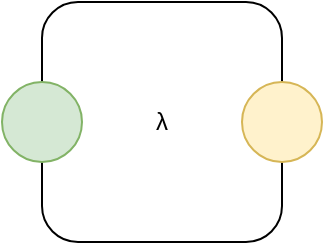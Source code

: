 <mxfile version="14.6.13" type="device" pages="3"><diagram id="7ACZLqv_i2Af6qKLHcmg" name="Leaf"><mxGraphModel dx="1106" dy="776" grid="1" gridSize="10" guides="1" tooltips="1" connect="1" arrows="1" fold="1" page="1" pageScale="1" pageWidth="1100" pageHeight="850" math="0" shadow="0"><root><mxCell id="0"/><mxCell id="1" parent="0"/><mxCell id="cGKELbUPWnQduRCwOfnH-1" value="λ" style="rounded=1;whiteSpace=wrap;html=1;" vertex="1" parent="1"><mxGeometry x="160" y="120" width="120" height="120" as="geometry"/></mxCell><mxCell id="cGKELbUPWnQduRCwOfnH-2" value="" style="ellipse;whiteSpace=wrap;html=1;aspect=fixed;fillColor=#d5e8d4;strokeColor=#82b366;" vertex="1" parent="1"><mxGeometry x="140" y="160" width="40" height="40" as="geometry"/></mxCell><mxCell id="cGKELbUPWnQduRCwOfnH-3" value="" style="ellipse;whiteSpace=wrap;html=1;aspect=fixed;fillColor=#fff2cc;strokeColor=#d6b656;" vertex="1" parent="1"><mxGeometry x="260" y="160" width="40" height="40" as="geometry"/></mxCell></root></mxGraphModel></diagram><diagram id="7TQq38Z7wA8AeD8XrKmq" name="Container"><mxGraphModel dx="1106" dy="776" grid="1" gridSize="10" guides="1" tooltips="1" connect="1" arrows="1" fold="1" page="1" pageScale="1" pageWidth="1100" pageHeight="850" math="0" shadow="0"><root><mxCell id="NvpQ8lWNiJqrzywQmqTs-0"/><mxCell id="NvpQ8lWNiJqrzywQmqTs-1" parent="NvpQ8lWNiJqrzywQmqTs-0"/><mxCell id="NvpQ8lWNiJqrzywQmqTs-8" value="ė" style="rounded=1;whiteSpace=wrap;html=1;verticalAlign=top;" vertex="1" parent="NvpQ8lWNiJqrzywQmqTs-1"><mxGeometry x="80" y="80" width="520" height="210" as="geometry"/></mxCell><mxCell id="NvpQ8lWNiJqrzywQmqTs-2" value="λ" style="rounded=1;whiteSpace=wrap;html=1;" vertex="1" parent="NvpQ8lWNiJqrzywQmqTs-1"><mxGeometry x="170" y="120" width="120" height="120" as="geometry"/></mxCell><mxCell id="NvpQ8lWNiJqrzywQmqTs-3" value="" style="ellipse;whiteSpace=wrap;html=1;aspect=fixed;fillColor=#d5e8d4;strokeColor=#82b366;" vertex="1" parent="NvpQ8lWNiJqrzywQmqTs-1"><mxGeometry x="150" y="160" width="40" height="40" as="geometry"/></mxCell><mxCell id="NvpQ8lWNiJqrzywQmqTs-12" style="edgeStyle=orthogonalEdgeStyle;rounded=0;orthogonalLoop=1;jettySize=auto;html=1;exitX=1;exitY=0.5;exitDx=0;exitDy=0;" edge="1" parent="NvpQ8lWNiJqrzywQmqTs-1" source="NvpQ8lWNiJqrzywQmqTs-4" target="NvpQ8lWNiJqrzywQmqTs-6"><mxGeometry relative="1" as="geometry"/></mxCell><mxCell id="NvpQ8lWNiJqrzywQmqTs-4" value="" style="ellipse;whiteSpace=wrap;html=1;aspect=fixed;fillColor=#fff2cc;strokeColor=#d6b656;" vertex="1" parent="NvpQ8lWNiJqrzywQmqTs-1"><mxGeometry x="270" y="160" width="40" height="40" as="geometry"/></mxCell><mxCell id="NvpQ8lWNiJqrzywQmqTs-5" value="λ" style="rounded=1;whiteSpace=wrap;html=1;" vertex="1" parent="NvpQ8lWNiJqrzywQmqTs-1"><mxGeometry x="400" y="120" width="120" height="120" as="geometry"/></mxCell><mxCell id="NvpQ8lWNiJqrzywQmqTs-6" value="" style="ellipse;whiteSpace=wrap;html=1;aspect=fixed;fillColor=#d5e8d4;strokeColor=#82b366;" vertex="1" parent="NvpQ8lWNiJqrzywQmqTs-1"><mxGeometry x="380" y="160" width="40" height="40" as="geometry"/></mxCell><mxCell id="NvpQ8lWNiJqrzywQmqTs-13" style="edgeStyle=orthogonalEdgeStyle;rounded=0;orthogonalLoop=1;jettySize=auto;html=1;exitX=1;exitY=0.5;exitDx=0;exitDy=0;entryX=0;entryY=0.5;entryDx=0;entryDy=0;" edge="1" parent="NvpQ8lWNiJqrzywQmqTs-1" source="NvpQ8lWNiJqrzywQmqTs-7" target="NvpQ8lWNiJqrzywQmqTs-10"><mxGeometry relative="1" as="geometry"/></mxCell><mxCell id="NvpQ8lWNiJqrzywQmqTs-7" value="" style="ellipse;whiteSpace=wrap;html=1;aspect=fixed;fillColor=#fff2cc;strokeColor=#d6b656;" vertex="1" parent="NvpQ8lWNiJqrzywQmqTs-1"><mxGeometry x="500" y="160" width="40" height="40" as="geometry"/></mxCell><mxCell id="NvpQ8lWNiJqrzywQmqTs-11" style="edgeStyle=orthogonalEdgeStyle;rounded=0;orthogonalLoop=1;jettySize=auto;html=1;exitX=1;exitY=0.5;exitDx=0;exitDy=0;entryX=0;entryY=0.5;entryDx=0;entryDy=0;" edge="1" parent="NvpQ8lWNiJqrzywQmqTs-1" source="NvpQ8lWNiJqrzywQmqTs-9" target="NvpQ8lWNiJqrzywQmqTs-3"><mxGeometry relative="1" as="geometry"/></mxCell><mxCell id="NvpQ8lWNiJqrzywQmqTs-9" value="" style="ellipse;whiteSpace=wrap;html=1;aspect=fixed;fillColor=#d5e8d4;strokeColor=#82b366;" vertex="1" parent="NvpQ8lWNiJqrzywQmqTs-1"><mxGeometry x="60" y="160" width="40" height="40" as="geometry"/></mxCell><mxCell id="NvpQ8lWNiJqrzywQmqTs-10" value="" style="ellipse;whiteSpace=wrap;html=1;aspect=fixed;fillColor=#fff2cc;strokeColor=#d6b656;" vertex="1" parent="NvpQ8lWNiJqrzywQmqTs-1"><mxGeometry x="580" y="160" width="40" height="40" as="geometry"/></mxCell></root></mxGraphModel></diagram><diagram id="D8ONV5b6p6u8g1s-gEOW" name="fib"><mxGraphModel dx="1106" dy="776" grid="1" gridSize="10" guides="1" tooltips="1" connect="1" arrows="1" fold="1" page="1" pageScale="1" pageWidth="1100" pageHeight="850" math="0" shadow="0"><root><mxCell id="SE3tIqyaWe5DozWYSn1V-0"/><mxCell id="SE3tIqyaWe5DozWYSn1V-1" parent="SE3tIqyaWe5DozWYSn1V-0"/><mxCell id="mN_EWTLpeNjG1__MBXKb-14" value="fibseq&lt;br&gt;" style="rounded=1;whiteSpace=wrap;html=1;verticalAlign=top;" vertex="1" parent="SE3tIqyaWe5DozWYSn1V-1"><mxGeometry x="300" y="530" width="520" height="310" as="geometry"/></mxCell><mxCell id="mN_EWTLpeNjG1__MBXKb-17" value="genseq" style="rounded=1;whiteSpace=wrap;html=1;verticalAlign=top;" vertex="1" parent="SE3tIqyaWe5DozWYSn1V-1"><mxGeometry x="400" y="600" width="120" height="160" as="geometry"/></mxCell><mxCell id="mN_EWTLpeNjG1__MBXKb-0" value="fib" style="rounded=1;whiteSpace=wrap;html=1;verticalAlign=top;" vertex="1" parent="SE3tIqyaWe5DozWYSn1V-1"><mxGeometry x="80" y="80" width="520" height="210" as="geometry"/></mxCell><mxCell id="mN_EWTLpeNjG1__MBXKb-1" value="fibseq&lt;br&gt;&lt;br&gt;&lt;br&gt;ė" style="rounded=1;whiteSpace=wrap;html=1;verticalAlign=top;" vertex="1" parent="SE3tIqyaWe5DozWYSn1V-1"><mxGeometry x="170" y="120" width="120" height="120" as="geometry"/></mxCell><mxCell id="mN_EWTLpeNjG1__MBXKb-2" value="" style="ellipse;whiteSpace=wrap;html=1;aspect=fixed;fillColor=#d5e8d4;strokeColor=#82b366;" vertex="1" parent="SE3tIqyaWe5DozWYSn1V-1"><mxGeometry x="150" y="160" width="40" height="40" as="geometry"/></mxCell><mxCell id="mN_EWTLpeNjG1__MBXKb-3" style="edgeStyle=orthogonalEdgeStyle;rounded=0;orthogonalLoop=1;jettySize=auto;html=1;exitX=1;exitY=0.5;exitDx=0;exitDy=0;" edge="1" parent="SE3tIqyaWe5DozWYSn1V-1" source="mN_EWTLpeNjG1__MBXKb-4" target="mN_EWTLpeNjG1__MBXKb-6"><mxGeometry relative="1" as="geometry"/></mxCell><mxCell id="mN_EWTLpeNjG1__MBXKb-4" value="" style="ellipse;whiteSpace=wrap;html=1;aspect=fixed;fillColor=#fff2cc;strokeColor=#d6b656;" vertex="1" parent="SE3tIqyaWe5DozWYSn1V-1"><mxGeometry x="270" y="160" width="40" height="40" as="geometry"/></mxCell><mxCell id="mN_EWTLpeNjG1__MBXKb-5" value="add last 2 items&lt;br&gt;&lt;br&gt;&lt;br&gt;λ" style="rounded=1;whiteSpace=wrap;html=1;verticalAlign=top;" vertex="1" parent="SE3tIqyaWe5DozWYSn1V-1"><mxGeometry x="400" y="120" width="120" height="120" as="geometry"/></mxCell><mxCell id="mN_EWTLpeNjG1__MBXKb-6" value="" style="ellipse;whiteSpace=wrap;html=1;aspect=fixed;fillColor=#d5e8d4;strokeColor=#82b366;" vertex="1" parent="SE3tIqyaWe5DozWYSn1V-1"><mxGeometry x="380" y="160" width="40" height="40" as="geometry"/></mxCell><mxCell id="mN_EWTLpeNjG1__MBXKb-7" style="edgeStyle=orthogonalEdgeStyle;rounded=0;orthogonalLoop=1;jettySize=auto;html=1;exitX=1;exitY=0.5;exitDx=0;exitDy=0;entryX=0;entryY=0.5;entryDx=0;entryDy=0;" edge="1" parent="SE3tIqyaWe5DozWYSn1V-1" source="mN_EWTLpeNjG1__MBXKb-8" target="mN_EWTLpeNjG1__MBXKb-11"><mxGeometry relative="1" as="geometry"/></mxCell><mxCell id="mN_EWTLpeNjG1__MBXKb-8" value="" style="ellipse;whiteSpace=wrap;html=1;aspect=fixed;fillColor=#fff2cc;strokeColor=#d6b656;" vertex="1" parent="SE3tIqyaWe5DozWYSn1V-1"><mxGeometry x="500" y="160" width="40" height="40" as="geometry"/></mxCell><mxCell id="mN_EWTLpeNjG1__MBXKb-9" style="edgeStyle=orthogonalEdgeStyle;rounded=0;orthogonalLoop=1;jettySize=auto;html=1;exitX=1;exitY=0.5;exitDx=0;exitDy=0;entryX=0;entryY=0.5;entryDx=0;entryDy=0;" edge="1" parent="SE3tIqyaWe5DozWYSn1V-1" source="mN_EWTLpeNjG1__MBXKb-10" target="mN_EWTLpeNjG1__MBXKb-2"><mxGeometry relative="1" as="geometry"/></mxCell><mxCell id="mN_EWTLpeNjG1__MBXKb-10" value="" style="ellipse;whiteSpace=wrap;html=1;aspect=fixed;fillColor=#d5e8d4;strokeColor=#82b366;" vertex="1" parent="SE3tIqyaWe5DozWYSn1V-1"><mxGeometry x="60" y="160" width="40" height="40" as="geometry"/></mxCell><mxCell id="mN_EWTLpeNjG1__MBXKb-11" value="" style="ellipse;whiteSpace=wrap;html=1;aspect=fixed;fillColor=#fff2cc;strokeColor=#d6b656;" vertex="1" parent="SE3tIqyaWe5DozWYSn1V-1"><mxGeometry x="580" y="160" width="40" height="40" as="geometry"/></mxCell><mxCell id="mN_EWTLpeNjG1__MBXKb-12" value="fibseq (1) -&amp;gt; (0 0)&lt;br&gt;fibseq (2) -&amp;gt;&amp;nbsp;(1 0)&lt;br&gt;fibseq (3) -&amp;gt; (1 1 0)&lt;br&gt;fibseq (4) -&amp;gt; (2 1 1 0)&lt;br&gt;fibseq (5) -&amp;gt; (3 2 1 1 0)&lt;br&gt;fibseq (6) -&amp;gt; (5 3 2 1 1 0)&lt;br&gt;...&lt;br&gt;fibseq (14) -&amp;gt; (233 144 89 55 34 21 13 8 5 3 2 1 1 0)" style="rounded=0;whiteSpace=wrap;html=1;" vertex="1" parent="SE3tIqyaWe5DozWYSn1V-1"><mxGeometry x="80" y="360" width="300" height="140" as="geometry"/></mxCell><mxCell id="mN_EWTLpeNjG1__MBXKb-13" value="fib (1) -&amp;gt; 1&lt;br&gt;fib (2) -&amp;gt; 1&lt;br&gt;fib (3) -&amp;gt; 2&lt;br&gt;fib (4) -&amp;gt; 3&lt;br&gt;fib (5) -&amp;gt; 5&lt;br&gt;fib (6) -&amp;gt; 8&lt;br&gt;...&lt;br&gt;fib (14) -&amp;gt; 377" style="rounded=0;whiteSpace=wrap;html=1;" vertex="1" parent="SE3tIqyaWe5DozWYSn1V-1"><mxGeometry x="410" y="360" width="120" height="140" as="geometry"/></mxCell><mxCell id="mN_EWTLpeNjG1__MBXKb-29" style="edgeStyle=orthogonalEdgeStyle;rounded=0;orthogonalLoop=1;jettySize=auto;html=1;exitX=1;exitY=0.5;exitDx=0;exitDy=0;" edge="1" parent="SE3tIqyaWe5DozWYSn1V-1" source="mN_EWTLpeNjG1__MBXKb-15" target="mN_EWTLpeNjG1__MBXKb-18"><mxGeometry relative="1" as="geometry"/></mxCell><mxCell id="mN_EWTLpeNjG1__MBXKb-31" style="edgeStyle=orthogonalEdgeStyle;rounded=0;orthogonalLoop=1;jettySize=auto;html=1;exitX=1;exitY=0.5;exitDx=0;exitDy=0;entryX=0;entryY=0.5;entryDx=0;entryDy=0;" edge="1" parent="SE3tIqyaWe5DozWYSn1V-1" source="mN_EWTLpeNjG1__MBXKb-15" target="mN_EWTLpeNjG1__MBXKb-30"><mxGeometry relative="1" as="geometry"><Array as="points"><mxPoint x="340" y="700"/><mxPoint x="340" y="790"/><mxPoint x="560" y="790"/><mxPoint x="560" y="760"/></Array></mxGeometry></mxCell><mxCell id="mN_EWTLpeNjG1__MBXKb-15" value="" style="ellipse;whiteSpace=wrap;html=1;aspect=fixed;fillColor=#d5e8d4;strokeColor=#82b366;" vertex="1" parent="SE3tIqyaWe5DozWYSn1V-1"><mxGeometry x="280" y="680" width="40" height="40" as="geometry"/></mxCell><mxCell id="mN_EWTLpeNjG1__MBXKb-23" style="edgeStyle=orthogonalEdgeStyle;rounded=0;orthogonalLoop=1;jettySize=auto;html=1;exitX=1;exitY=0.5;exitDx=0;exitDy=0;" edge="1" parent="SE3tIqyaWe5DozWYSn1V-1" source="mN_EWTLpeNjG1__MBXKb-16" target="mN_EWTLpeNjG1__MBXKb-21"><mxGeometry relative="1" as="geometry"/></mxCell><mxCell id="mN_EWTLpeNjG1__MBXKb-16" value="" style="ellipse;whiteSpace=wrap;html=1;aspect=fixed;fillColor=#fff2cc;strokeColor=#d6b656;" vertex="1" parent="SE3tIqyaWe5DozWYSn1V-1"><mxGeometry x="500" y="680" width="40" height="40" as="geometry"/></mxCell><mxCell id="mN_EWTLpeNjG1__MBXKb-18" value="" style="ellipse;whiteSpace=wrap;html=1;aspect=fixed;fillColor=#d5e8d4;strokeColor=#82b366;" vertex="1" parent="SE3tIqyaWe5DozWYSn1V-1"><mxGeometry x="380" y="680" width="40" height="40" as="geometry"/></mxCell><mxCell id="mN_EWTLpeNjG1__MBXKb-19" value="enough?" style="rounded=1;whiteSpace=wrap;html=1;verticalAlign=top;" vertex="1" parent="SE3tIqyaWe5DozWYSn1V-1"><mxGeometry x="600" y="640" width="120" height="160" as="geometry"/></mxCell><mxCell id="mN_EWTLpeNjG1__MBXKb-26" style="edgeStyle=orthogonalEdgeStyle;rounded=0;orthogonalLoop=1;jettySize=auto;html=1;exitX=1;exitY=0.5;exitDx=0;exitDy=0;entryX=0;entryY=0.5;entryDx=0;entryDy=0;" edge="1" parent="SE3tIqyaWe5DozWYSn1V-1" source="mN_EWTLpeNjG1__MBXKb-20" target="mN_EWTLpeNjG1__MBXKb-25"><mxGeometry relative="1" as="geometry"><Array as="points"><mxPoint x="760" y="700"/><mxPoint x="760" y="560"/><mxPoint x="360" y="560"/><mxPoint x="360" y="640"/></Array></mxGeometry></mxCell><mxCell id="mN_EWTLpeNjG1__MBXKb-20" value="" style="ellipse;whiteSpace=wrap;html=1;aspect=fixed;fillColor=#fff2cc;strokeColor=#d6b656;" vertex="1" parent="SE3tIqyaWe5DozWYSn1V-1"><mxGeometry x="700" y="680" width="40" height="40" as="geometry"/></mxCell><mxCell id="mN_EWTLpeNjG1__MBXKb-21" value="" style="ellipse;whiteSpace=wrap;html=1;aspect=fixed;fillColor=#d5e8d4;strokeColor=#82b366;" vertex="1" parent="SE3tIqyaWe5DozWYSn1V-1"><mxGeometry x="580" y="680" width="40" height="40" as="geometry"/></mxCell><mxCell id="mN_EWTLpeNjG1__MBXKb-28" style="edgeStyle=orthogonalEdgeStyle;rounded=0;orthogonalLoop=1;jettySize=auto;html=1;exitX=1;exitY=0.5;exitDx=0;exitDy=0;" edge="1" parent="SE3tIqyaWe5DozWYSn1V-1" source="mN_EWTLpeNjG1__MBXKb-22" target="mN_EWTLpeNjG1__MBXKb-27"><mxGeometry relative="1" as="geometry"/></mxCell><mxCell id="mN_EWTLpeNjG1__MBXKb-22" value="" style="ellipse;whiteSpace=wrap;html=1;aspect=fixed;fillColor=#fff2cc;strokeColor=#d6b656;" vertex="1" parent="SE3tIqyaWe5DozWYSn1V-1"><mxGeometry x="700" y="730" width="40" height="40" as="geometry"/></mxCell><mxCell id="mN_EWTLpeNjG1__MBXKb-25" value="" style="ellipse;whiteSpace=wrap;html=1;aspect=fixed;fillColor=#d5e8d4;strokeColor=#82b366;" vertex="1" parent="SE3tIqyaWe5DozWYSn1V-1"><mxGeometry x="380" y="620" width="40" height="40" as="geometry"/></mxCell><mxCell id="mN_EWTLpeNjG1__MBXKb-27" value="" style="ellipse;whiteSpace=wrap;html=1;aspect=fixed;fillColor=#fff2cc;strokeColor=#d6b656;" vertex="1" parent="SE3tIqyaWe5DozWYSn1V-1"><mxGeometry x="800" y="730" width="40" height="40" as="geometry"/></mxCell><mxCell id="mN_EWTLpeNjG1__MBXKb-30" value="" style="ellipse;whiteSpace=wrap;html=1;aspect=fixed;fillColor=#d5e8d4;strokeColor=#82b366;" vertex="1" parent="SE3tIqyaWe5DozWYSn1V-1"><mxGeometry x="580" y="740" width="40" height="40" as="geometry"/></mxCell></root></mxGraphModel></diagram></mxfile>